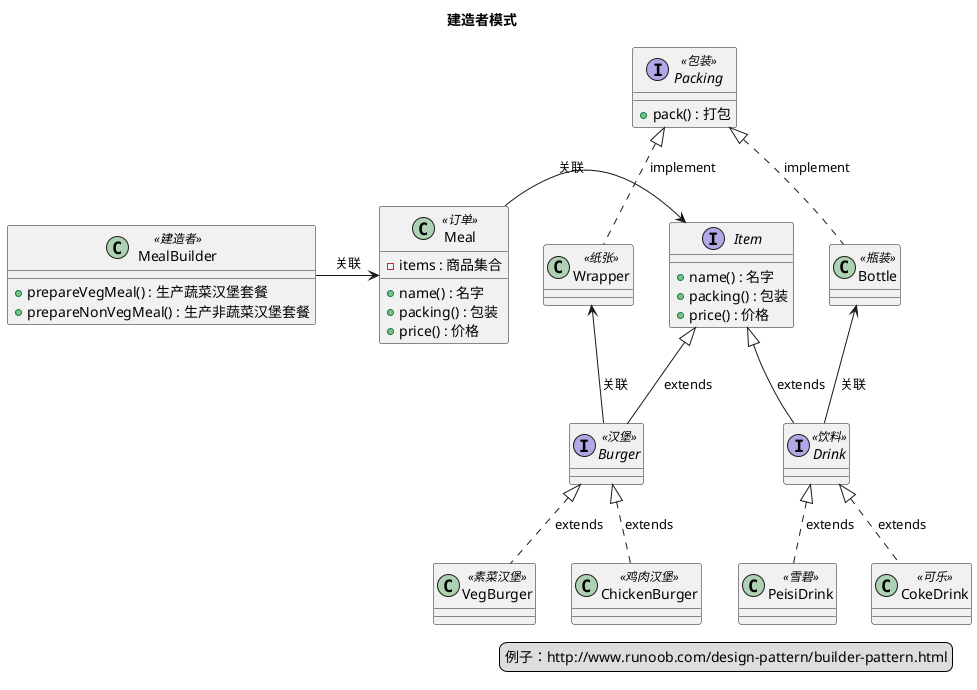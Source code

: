 @startuml
title 建造者模式
legend right
例子：http://www.runoob.com/design-pattern/builder-pattern.html
end legend

interface Packing <<包装>>{
    +pack() : 打包
}
class Wrapper<<纸张>>
class Bottle<<瓶装>>

interface Item{
    +name() : 名字
    +packing() : 包装
    +price() : 价格
}
interface Burger<<汉堡>>
interface Drink<<饮料>>

class VegBurger<<素菜汉堡>>
class ChickenBurger<<鸡肉汉堡>>

class PeisiDrink<<雪碧>>
class CokeDrink<<可乐>>

class Meal<<订单>>{
    -items : 商品集合
    +name() : 名字
    +packing() : 包装
    +price() : 价格

}

class MealBuilder<<建造者>>{
    +prepareVegMeal() : 生产蔬菜汉堡套餐
    +prepareNonVegMeal() : 生产非蔬菜汉堡套餐
}

Packing <|.down. Bottle : implement
Packing <|.down. Wrapper : implement

Item <|-- Burger : extends
Item <|-- Drink : extends

Burger <|.. VegBurger : extends
Burger <|.. ChickenBurger : extends

Drink <|.. PeisiDrink : extends
Drink <|.. CokeDrink : extends

Wrapper <-down- Burger : 关联
Bottle <-down- Drink : 关联

Item <-left- Meal : 关联

Meal <-left- MealBuilder : 关联






@enduml